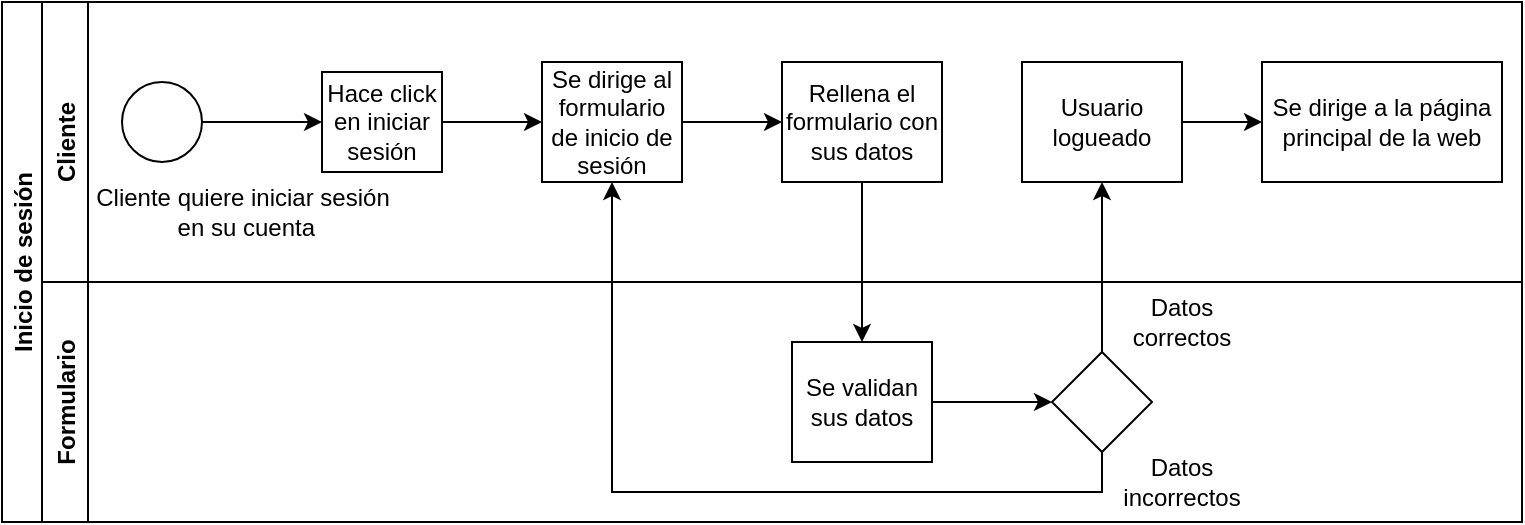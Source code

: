 <mxfile version="17.4.6" type="github"><diagram id="CAFrS8dnWjQ5tIAOg4Va" name="Page-1"><mxGraphModel dx="1422" dy="762" grid="1" gridSize="10" guides="1" tooltips="1" connect="1" arrows="1" fold="1" page="1" pageScale="1" pageWidth="827" pageHeight="1169" math="0" shadow="0"><root><mxCell id="0"/><mxCell id="1" parent="0"/><mxCell id="B3JeRgXDDwjbYbeUtCF1-2" value="Inicio de sesión" style="swimlane;horizontal=0;startSize=20;" vertex="1" parent="1"><mxGeometry x="40" y="140" width="760" height="260" as="geometry"><mxRectangle x="40" y="140" width="30" height="110" as="alternateBounds"/></mxGeometry></mxCell><mxCell id="B3JeRgXDDwjbYbeUtCF1-4" value="Cliente" style="swimlane;horizontal=0;" vertex="1" parent="B3JeRgXDDwjbYbeUtCF1-2"><mxGeometry x="20" width="740" height="140" as="geometry"/></mxCell><mxCell id="B3JeRgXDDwjbYbeUtCF1-11" style="edgeStyle=orthogonalEdgeStyle;rounded=0;orthogonalLoop=1;jettySize=auto;html=1;exitX=1;exitY=0.5;exitDx=0;exitDy=0;entryX=0;entryY=0.5;entryDx=0;entryDy=0;" edge="1" parent="B3JeRgXDDwjbYbeUtCF1-4" source="B3JeRgXDDwjbYbeUtCF1-7" target="B3JeRgXDDwjbYbeUtCF1-10"><mxGeometry relative="1" as="geometry"/></mxCell><mxCell id="B3JeRgXDDwjbYbeUtCF1-7" value="" style="ellipse;whiteSpace=wrap;html=1;aspect=fixed;" vertex="1" parent="B3JeRgXDDwjbYbeUtCF1-4"><mxGeometry x="40" y="40" width="40" height="40" as="geometry"/></mxCell><mxCell id="B3JeRgXDDwjbYbeUtCF1-8" value="Cliente quiere iniciar sesión&lt;br&gt;&amp;nbsp;en su cuenta" style="text;html=1;align=center;verticalAlign=middle;resizable=0;points=[];autosize=1;strokeColor=none;fillColor=none;" vertex="1" parent="B3JeRgXDDwjbYbeUtCF1-4"><mxGeometry x="20" y="90" width="160" height="30" as="geometry"/></mxCell><mxCell id="B3JeRgXDDwjbYbeUtCF1-13" style="edgeStyle=orthogonalEdgeStyle;rounded=0;orthogonalLoop=1;jettySize=auto;html=1;exitX=1;exitY=0.5;exitDx=0;exitDy=0;entryX=0;entryY=0.5;entryDx=0;entryDy=0;" edge="1" parent="B3JeRgXDDwjbYbeUtCF1-4" source="B3JeRgXDDwjbYbeUtCF1-10" target="B3JeRgXDDwjbYbeUtCF1-12"><mxGeometry relative="1" as="geometry"/></mxCell><mxCell id="B3JeRgXDDwjbYbeUtCF1-10" value="Hace click en iniciar sesión" style="rounded=0;whiteSpace=wrap;html=1;" vertex="1" parent="B3JeRgXDDwjbYbeUtCF1-4"><mxGeometry x="140" y="35" width="60" height="50" as="geometry"/></mxCell><mxCell id="B3JeRgXDDwjbYbeUtCF1-15" style="edgeStyle=orthogonalEdgeStyle;rounded=0;orthogonalLoop=1;jettySize=auto;html=1;exitX=1;exitY=0.5;exitDx=0;exitDy=0;entryX=0;entryY=0.5;entryDx=0;entryDy=0;" edge="1" parent="B3JeRgXDDwjbYbeUtCF1-4" source="B3JeRgXDDwjbYbeUtCF1-12" target="B3JeRgXDDwjbYbeUtCF1-14"><mxGeometry relative="1" as="geometry"/></mxCell><mxCell id="B3JeRgXDDwjbYbeUtCF1-12" value="Se dirige al formulario de inicio de sesión" style="rounded=0;whiteSpace=wrap;html=1;" vertex="1" parent="B3JeRgXDDwjbYbeUtCF1-4"><mxGeometry x="250" y="30" width="70" height="60" as="geometry"/></mxCell><mxCell id="B3JeRgXDDwjbYbeUtCF1-14" value="Rellena el formulario con sus datos" style="rounded=0;whiteSpace=wrap;html=1;" vertex="1" parent="B3JeRgXDDwjbYbeUtCF1-4"><mxGeometry x="370" y="30" width="80" height="60" as="geometry"/></mxCell><mxCell id="B3JeRgXDDwjbYbeUtCF1-24" value="Se dirige a la página principal de la web" style="rounded=0;whiteSpace=wrap;html=1;" vertex="1" parent="B3JeRgXDDwjbYbeUtCF1-4"><mxGeometry x="610" y="30" width="120" height="60" as="geometry"/></mxCell><mxCell id="B3JeRgXDDwjbYbeUtCF1-27" style="edgeStyle=orthogonalEdgeStyle;rounded=0;orthogonalLoop=1;jettySize=auto;html=1;exitX=1;exitY=0.5;exitDx=0;exitDy=0;entryX=0;entryY=0.5;entryDx=0;entryDy=0;" edge="1" parent="B3JeRgXDDwjbYbeUtCF1-4" source="B3JeRgXDDwjbYbeUtCF1-26" target="B3JeRgXDDwjbYbeUtCF1-24"><mxGeometry relative="1" as="geometry"/></mxCell><mxCell id="B3JeRgXDDwjbYbeUtCF1-26" value="Usuario logueado" style="rounded=0;whiteSpace=wrap;html=1;" vertex="1" parent="B3JeRgXDDwjbYbeUtCF1-4"><mxGeometry x="490" y="30" width="80" height="60" as="geometry"/></mxCell><mxCell id="B3JeRgXDDwjbYbeUtCF1-5" value="Formulario" style="swimlane;horizontal=0;" vertex="1" parent="B3JeRgXDDwjbYbeUtCF1-2"><mxGeometry x="20" y="140" width="740" height="120" as="geometry"/></mxCell><mxCell id="B3JeRgXDDwjbYbeUtCF1-19" style="edgeStyle=orthogonalEdgeStyle;rounded=0;orthogonalLoop=1;jettySize=auto;html=1;exitX=1;exitY=0.5;exitDx=0;exitDy=0;entryX=0;entryY=0.5;entryDx=0;entryDy=0;" edge="1" parent="B3JeRgXDDwjbYbeUtCF1-5" source="B3JeRgXDDwjbYbeUtCF1-16" target="B3JeRgXDDwjbYbeUtCF1-18"><mxGeometry relative="1" as="geometry"/></mxCell><mxCell id="B3JeRgXDDwjbYbeUtCF1-16" value="Se validan sus datos" style="rounded=0;whiteSpace=wrap;html=1;" vertex="1" parent="B3JeRgXDDwjbYbeUtCF1-5"><mxGeometry x="375" y="30" width="70" height="60" as="geometry"/></mxCell><mxCell id="B3JeRgXDDwjbYbeUtCF1-18" value="" style="rhombus;whiteSpace=wrap;html=1;" vertex="1" parent="B3JeRgXDDwjbYbeUtCF1-5"><mxGeometry x="505" y="35" width="50" height="50" as="geometry"/></mxCell><mxCell id="B3JeRgXDDwjbYbeUtCF1-20" value="Datos incorrectos" style="text;html=1;strokeColor=none;fillColor=none;align=center;verticalAlign=middle;whiteSpace=wrap;rounded=0;" vertex="1" parent="B3JeRgXDDwjbYbeUtCF1-5"><mxGeometry x="540" y="85" width="60" height="30" as="geometry"/></mxCell><mxCell id="B3JeRgXDDwjbYbeUtCF1-22" value="Datos correctos" style="text;html=1;strokeColor=none;fillColor=none;align=center;verticalAlign=middle;whiteSpace=wrap;rounded=0;" vertex="1" parent="B3JeRgXDDwjbYbeUtCF1-5"><mxGeometry x="540" y="5" width="60" height="30" as="geometry"/></mxCell><mxCell id="B3JeRgXDDwjbYbeUtCF1-17" style="edgeStyle=orthogonalEdgeStyle;rounded=0;orthogonalLoop=1;jettySize=auto;html=1;exitX=0.5;exitY=1;exitDx=0;exitDy=0;entryX=0.5;entryY=0;entryDx=0;entryDy=0;" edge="1" parent="B3JeRgXDDwjbYbeUtCF1-2" source="B3JeRgXDDwjbYbeUtCF1-14" target="B3JeRgXDDwjbYbeUtCF1-16"><mxGeometry relative="1" as="geometry"/></mxCell><mxCell id="B3JeRgXDDwjbYbeUtCF1-21" style="edgeStyle=orthogonalEdgeStyle;rounded=0;orthogonalLoop=1;jettySize=auto;html=1;exitX=0.5;exitY=1;exitDx=0;exitDy=0;entryX=0.5;entryY=1;entryDx=0;entryDy=0;" edge="1" parent="B3JeRgXDDwjbYbeUtCF1-2" source="B3JeRgXDDwjbYbeUtCF1-18" target="B3JeRgXDDwjbYbeUtCF1-12"><mxGeometry relative="1" as="geometry"/></mxCell><mxCell id="B3JeRgXDDwjbYbeUtCF1-23" style="edgeStyle=orthogonalEdgeStyle;rounded=0;orthogonalLoop=1;jettySize=auto;html=1;exitX=0.5;exitY=0;exitDx=0;exitDy=0;entryX=0.5;entryY=1;entryDx=0;entryDy=0;" edge="1" parent="B3JeRgXDDwjbYbeUtCF1-2" source="B3JeRgXDDwjbYbeUtCF1-18" target="B3JeRgXDDwjbYbeUtCF1-26"><mxGeometry relative="1" as="geometry"><mxPoint x="535" y="80" as="targetPoint"/></mxGeometry></mxCell></root></mxGraphModel></diagram></mxfile>